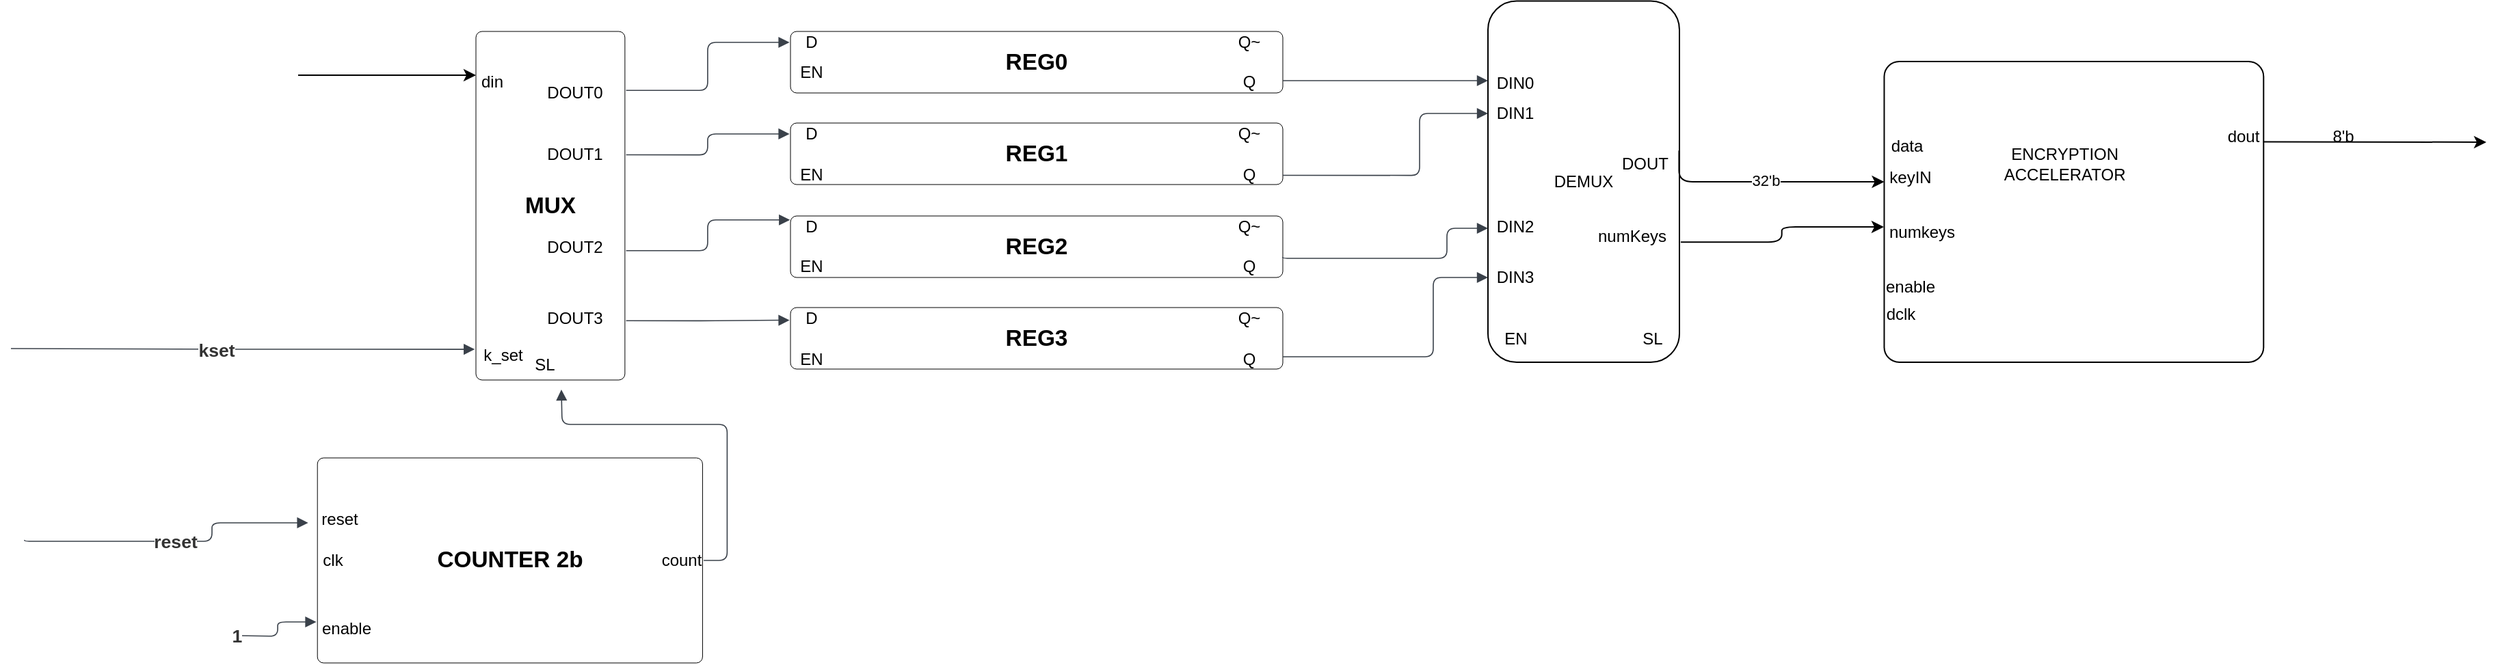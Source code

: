 <mxfile version="27.0.6">
  <diagram name="Page-1" id="urrtkji4JWvOTY4N6HRR">
    <mxGraphModel dx="570" dy="1397" grid="1" gridSize="10" guides="1" tooltips="1" connect="0" arrows="0" fold="1" page="1" pageScale="1" pageWidth="850" pageHeight="1100" math="0" shadow="0">
      <root>
        <mxCell id="0" />
        <mxCell id="1" parent="0" />
        <mxCell id="251I1K7m2LzZAqk7tfCp-191" value="DEMUX" style="rounded=1;whiteSpace=wrap;html=1;" vertex="1" parent="1">
          <mxGeometry x="1110" y="-194.25" width="140" height="264.25" as="geometry" />
        </mxCell>
        <mxCell id="251I1K7m2LzZAqk7tfCp-1" value="" style="html=1;jettySize=18;whiteSpace=wrap;fontSize=13;strokeColor=#3a414a;strokeOpacity=100;strokeWidth=0.8;rounded=1;arcSize=12;edgeStyle=orthogonalEdgeStyle;startArrow=none;endArrow=block;endFill=1;entryX=0.046;entryY=0.582;entryPerimeter=0;lucidId=OvLdYowDInc~;entryDx=0;entryDy=0;" edge="1" parent="1" target="251I1K7m2LzZAqk7tfCp-61">
          <mxGeometry width="100" height="100" relative="1" as="geometry">
            <Array as="points">
              <mxPoint x="40" y="201" />
              <mxPoint x="177" y="201" />
              <mxPoint x="177" y="187" />
            </Array>
            <mxPoint x="40" y="200" as="sourcePoint" />
            <mxPoint x="268.262" y="200.95" as="targetPoint" />
          </mxGeometry>
        </mxCell>
        <mxCell id="251I1K7m2LzZAqk7tfCp-2" value="reset" style="text;html=1;resizable=0;labelBackgroundColor=default;align=center;verticalAlign=middle;fontStyle=1;fontColor=#333333;fontSize=13.3;backgroundOutline=0;" vertex="1" parent="251I1K7m2LzZAqk7tfCp-1">
          <mxGeometry relative="1" as="geometry" />
        </mxCell>
        <mxCell id="251I1K7m2LzZAqk7tfCp-5" value="" style="html=1;jettySize=18;whiteSpace=wrap;fontSize=13;strokeColor=#3a414a;strokeOpacity=100;strokeWidth=0.8;rounded=1;arcSize=12;edgeStyle=orthogonalEdgeStyle;startArrow=none;endArrow=block;endFill=1;entryX=-0.008;entryY=0.912;entryPerimeter=0;lucidId=cKLdSEL~nKAk;" edge="1" parent="1" target="251I1K7m2LzZAqk7tfCp-11">
          <mxGeometry width="100" height="100" relative="1" as="geometry">
            <Array as="points" />
            <mxPoint x="30" y="60" as="sourcePoint" />
          </mxGeometry>
        </mxCell>
        <mxCell id="251I1K7m2LzZAqk7tfCp-6" value="kset" style="text;html=1;resizable=0;labelBackgroundColor=default;align=center;verticalAlign=middle;fontStyle=1;fontColor=#333333;fontSize=13.3;backgroundOutline=0;" vertex="1" parent="251I1K7m2LzZAqk7tfCp-5">
          <mxGeometry x="-0.118" relative="1" as="geometry" />
        </mxCell>
        <mxCell id="251I1K7m2LzZAqk7tfCp-7" value="REG3" style="html=1;overflow=block;blockSpacing=1;whiteSpace=wrap;fontSize=16.7;fontStyle=1;spacing=9;strokeOpacity=100;rounded=1;absoluteArcSize=1;arcSize=9;strokeWidth=NaN;lucidId=FLLddBHVosgl;labelBackgroundColor=default;backgroundOutline=0;" vertex="1" parent="1">
          <mxGeometry x="600" y="30" width="360" height="45" as="geometry" />
        </mxCell>
        <mxCell id="251I1K7m2LzZAqk7tfCp-8" value="REG2" style="html=1;overflow=block;blockSpacing=1;whiteSpace=wrap;fontSize=16.7;fontStyle=1;spacing=9;strokeOpacity=100;rounded=1;absoluteArcSize=1;arcSize=9;strokeWidth=NaN;lucidId=mNLd__O-n-~f;labelBackgroundColor=default;backgroundOutline=0;" vertex="1" parent="1">
          <mxGeometry x="600" y="-37" width="360" height="45" as="geometry" />
        </mxCell>
        <mxCell id="251I1K7m2LzZAqk7tfCp-9" value="REG1" style="html=1;overflow=block;blockSpacing=1;whiteSpace=wrap;fontSize=16.7;fontStyle=1;spacing=9;strokeOpacity=100;rounded=1;absoluteArcSize=1;arcSize=9;strokeWidth=NaN;lucidId=GNLdud2seOXF;labelBackgroundColor=default;backgroundOutline=0;" vertex="1" parent="1">
          <mxGeometry x="600" y="-105" width="360" height="45" as="geometry" />
        </mxCell>
        <mxCell id="251I1K7m2LzZAqk7tfCp-10" value="REG0" style="html=1;overflow=block;blockSpacing=1;whiteSpace=wrap;fontSize=16.7;fontStyle=1;spacing=9;strokeOpacity=100;rounded=1;absoluteArcSize=1;arcSize=9;strokeWidth=NaN;lucidId=GNLdRZr2UCtF;labelBackgroundColor=default;backgroundOutline=0;" vertex="1" parent="1">
          <mxGeometry x="600" y="-172" width="360" height="45" as="geometry" />
        </mxCell>
        <mxCell id="251I1K7m2LzZAqk7tfCp-12" value="" style="html=1;jettySize=18;whiteSpace=wrap;fontSize=13;strokeColor=#3a414a;strokeOpacity=100;strokeWidth=0.8;rounded=1;arcSize=12;edgeStyle=orthogonalEdgeStyle;startArrow=none;endArrow=block;endFill=1;exitX=1.008;exitY=0.169;exitPerimeter=0;entryX=-0.002;entryY=0.178;entryPerimeter=0;lucidId=mSLd.7PooqxS;labelBackgroundColor=default;backgroundOutline=0;" edge="1" parent="1" source="251I1K7m2LzZAqk7tfCp-11" target="251I1K7m2LzZAqk7tfCp-10">
          <mxGeometry width="100" height="100" relative="1" as="geometry">
            <Array as="points" />
          </mxGeometry>
        </mxCell>
        <mxCell id="251I1K7m2LzZAqk7tfCp-13" value="" style="html=1;jettySize=18;whiteSpace=wrap;fontSize=13;strokeColor=#3a414a;strokeOpacity=100;strokeWidth=0.8;rounded=1;arcSize=12;edgeStyle=orthogonalEdgeStyle;startArrow=none;endArrow=block;endFill=1;exitX=1.008;exitY=0.354;exitPerimeter=0;entryX=-0.002;entryY=0.177;entryPerimeter=0;lucidId=rSLdIQNQOYaJ;labelBackgroundColor=default;backgroundOutline=0;" edge="1" parent="1" source="251I1K7m2LzZAqk7tfCp-11" target="251I1K7m2LzZAqk7tfCp-9">
          <mxGeometry width="100" height="100" relative="1" as="geometry">
            <Array as="points" />
          </mxGeometry>
        </mxCell>
        <mxCell id="251I1K7m2LzZAqk7tfCp-14" value="" style="html=1;jettySize=18;whiteSpace=wrap;fontSize=13;strokeColor=#3a414a;strokeOpacity=100;strokeWidth=0.8;rounded=1;arcSize=12;edgeStyle=orthogonalEdgeStyle;startArrow=none;endArrow=block;endFill=1;exitX=1.008;exitY=0.629;exitPerimeter=0;entryX=-0.001;entryY=0.064;entryPerimeter=0;lucidId=uSLdpPiglSg_;labelBackgroundColor=default;backgroundOutline=0;" edge="1" parent="1" source="251I1K7m2LzZAqk7tfCp-11" target="251I1K7m2LzZAqk7tfCp-8">
          <mxGeometry width="100" height="100" relative="1" as="geometry">
            <Array as="points" />
          </mxGeometry>
        </mxCell>
        <mxCell id="251I1K7m2LzZAqk7tfCp-15" value="" style="html=1;jettySize=18;whiteSpace=wrap;fontSize=13;strokeColor=#3a414a;strokeOpacity=100;strokeWidth=0.8;rounded=1;arcSize=12;edgeStyle=orthogonalEdgeStyle;startArrow=none;endArrow=block;endFill=1;exitX=1.008;exitY=0.83;exitPerimeter=0;entryX=-0.002;entryY=0.205;entryPerimeter=0;lucidId=zSLdqTJetr7H;labelBackgroundColor=default;backgroundOutline=0;" edge="1" parent="1" source="251I1K7m2LzZAqk7tfCp-11" target="251I1K7m2LzZAqk7tfCp-7">
          <mxGeometry width="100" height="100" relative="1" as="geometry">
            <Array as="points" />
          </mxGeometry>
        </mxCell>
        <mxCell id="251I1K7m2LzZAqk7tfCp-16" value="" style="html=1;jettySize=18;whiteSpace=wrap;fontSize=13;strokeColor=#3a414a;strokeOpacity=100;strokeWidth=0.8;rounded=1;arcSize=12;edgeStyle=orthogonalEdgeStyle;startArrow=none;endArrow=block;endFill=1;exitX=1.003;exitY=0.5;exitPerimeter=0;entryX=0.486;entryY=1;entryPerimeter=0;lucidId=i0Ld6Wbi1Gho;labelBackgroundColor=default;backgroundOutline=0;" edge="1" parent="1" source="251I1K7m2LzZAqk7tfCp-57">
          <mxGeometry width="100" height="100" relative="1" as="geometry">
            <Array as="points" />
            <mxPoint x="432.48" y="90" as="targetPoint" />
          </mxGeometry>
        </mxCell>
        <mxCell id="251I1K7m2LzZAqk7tfCp-18" value="" style="html=1;jettySize=18;whiteSpace=wrap;fontSize=13;strokeColor=#3a414a;strokeOpacity=100;strokeWidth=0.8;rounded=1;arcSize=12;edgeStyle=orthogonalEdgeStyle;startArrow=none;endArrow=block;endFill=1;entryX=-0.003;entryY=0.8;entryPerimeter=0;lucidId=f6LdqWKO.khi;labelBackgroundColor=default;backgroundOutline=0;" edge="1" parent="1" target="251I1K7m2LzZAqk7tfCp-57">
          <mxGeometry width="100" height="100" relative="1" as="geometry">
            <Array as="points" />
            <mxPoint x="195" y="270" as="sourcePoint" />
          </mxGeometry>
        </mxCell>
        <mxCell id="251I1K7m2LzZAqk7tfCp-19" value="1" style="text;html=1;resizable=0;labelBackgroundColor=default;align=center;verticalAlign=middle;fontStyle=1;fontColor=#333333;fontSize=13.3;backgroundOutline=0;" vertex="1" parent="251I1K7m2LzZAqk7tfCp-18">
          <mxGeometry x="-1" relative="1" as="geometry" />
        </mxCell>
        <mxCell id="251I1K7m2LzZAqk7tfCp-22" value="" style="html=1;jettySize=18;whiteSpace=wrap;fontSize=13;strokeColor=#3a414a;strokeOpacity=100;strokeWidth=0.8;rounded=1;arcSize=12;edgeStyle=orthogonalEdgeStyle;startArrow=none;endArrow=block;endFill=1;exitX=1;exitY=0.8;exitPerimeter=0;entryX=0;entryY=0.15;entryPerimeter=0;lucidId=g8LdxT.XxYLB;labelBackgroundColor=default;backgroundOutline=0;" edge="1" parent="1" source="251I1K7m2LzZAqk7tfCp-10">
          <mxGeometry width="100" height="100" relative="1" as="geometry">
            <Array as="points" />
            <mxPoint x="1110" y="-136.0" as="targetPoint" />
          </mxGeometry>
        </mxCell>
        <mxCell id="251I1K7m2LzZAqk7tfCp-23" value="" style="html=1;jettySize=18;whiteSpace=wrap;fontSize=13;strokeColor=#3a414a;strokeOpacity=100;strokeWidth=0.8;rounded=1;arcSize=12;edgeStyle=orthogonalEdgeStyle;startArrow=none;endArrow=block;endFill=1;exitX=1;exitY=0.85;exitPerimeter=0;entryX=0;entryY=0.25;entryPerimeter=0;lucidId=n8LdPCZFP1QI;labelBackgroundColor=default;backgroundOutline=0;" edge="1" parent="1" source="251I1K7m2LzZAqk7tfCp-9">
          <mxGeometry width="100" height="100" relative="1" as="geometry">
            <Array as="points">
              <mxPoint x="1060" y="-67" />
              <mxPoint x="1060" y="-112" />
            </Array>
            <mxPoint x="1110" y="-112" as="targetPoint" />
          </mxGeometry>
        </mxCell>
        <mxCell id="251I1K7m2LzZAqk7tfCp-24" value="" style="html=1;jettySize=18;whiteSpace=wrap;fontSize=13;strokeColor=#3a414a;strokeOpacity=100;strokeWidth=0.8;rounded=1;arcSize=12;edgeStyle=orthogonalEdgeStyle;startArrow=none;endArrow=block;endFill=1;exitX=0.75;exitY=1;exitPerimeter=0;entryX=0;entryY=0.6;entryPerimeter=0;lucidId=v8LdTIve7.oD;labelBackgroundColor=default;backgroundOutline=0;" edge="1" parent="1">
          <mxGeometry width="100" height="100" relative="1" as="geometry">
            <Array as="points">
              <mxPoint x="960" y="-6" />
              <mxPoint x="1080" y="-6" />
              <mxPoint x="1080" y="-28" />
            </Array>
            <mxPoint x="960" y="-7" as="sourcePoint" />
            <mxPoint x="1110" y="-28" as="targetPoint" />
          </mxGeometry>
        </mxCell>
        <mxCell id="251I1K7m2LzZAqk7tfCp-25" value="" style="html=1;jettySize=18;whiteSpace=wrap;fontSize=13;strokeColor=#3a414a;strokeOpacity=100;strokeWidth=0.8;rounded=1;arcSize=12;edgeStyle=orthogonalEdgeStyle;startArrow=none;endArrow=block;endFill=1;exitX=1;exitY=0.8;exitPerimeter=0;entryX=0;entryY=0.75;entryPerimeter=0;lucidId=H8Ldb3GeGKN9;labelBackgroundColor=default;backgroundOutline=0;" edge="1" parent="1" source="251I1K7m2LzZAqk7tfCp-7">
          <mxGeometry width="100" height="100" relative="1" as="geometry">
            <Array as="points">
              <mxPoint x="1070" y="66" />
              <mxPoint x="1070" y="8" />
            </Array>
            <mxPoint x="1110" y="8" as="targetPoint" />
          </mxGeometry>
        </mxCell>
        <mxCell id="251I1K7m2LzZAqk7tfCp-26" value="DIN1" style="text;html=1;align=center;verticalAlign=middle;whiteSpace=wrap;rounded=0;" vertex="1" parent="1">
          <mxGeometry x="1100" y="-127" width="60" height="30" as="geometry" />
        </mxCell>
        <mxCell id="251I1K7m2LzZAqk7tfCp-27" value="DIN0" style="text;html=1;align=center;verticalAlign=middle;whiteSpace=wrap;rounded=0;" vertex="1" parent="1">
          <mxGeometry x="1100" y="-149.5" width="60" height="30" as="geometry" />
        </mxCell>
        <mxCell id="251I1K7m2LzZAqk7tfCp-28" value="DOUT" style="text;html=1;align=center;verticalAlign=middle;whiteSpace=wrap;rounded=0;" vertex="1" parent="1">
          <mxGeometry x="1200" y="-90" width="50" height="30" as="geometry" />
        </mxCell>
        <mxCell id="251I1K7m2LzZAqk7tfCp-29" value="DIN2&lt;div&gt;&lt;br&gt;&lt;/div&gt;" style="text;html=1;align=center;verticalAlign=middle;whiteSpace=wrap;rounded=0;" vertex="1" parent="1">
          <mxGeometry x="1100" y="-37" width="60" height="30" as="geometry" />
        </mxCell>
        <mxCell id="251I1K7m2LzZAqk7tfCp-30" value="DIN3" style="text;html=1;align=center;verticalAlign=middle;whiteSpace=wrap;rounded=0;" vertex="1" parent="1">
          <mxGeometry x="1100" y="-7" width="60" height="30" as="geometry" />
        </mxCell>
        <mxCell id="251I1K7m2LzZAqk7tfCp-31" value="EN" style="text;html=1;align=center;verticalAlign=middle;resizable=0;points=[];autosize=1;strokeColor=none;fillColor=none;" vertex="1" parent="1">
          <mxGeometry x="1110" y="38" width="40" height="30" as="geometry" />
        </mxCell>
        <mxCell id="251I1K7m2LzZAqk7tfCp-32" value="SL" style="text;html=1;align=center;verticalAlign=middle;resizable=0;points=[];autosize=1;strokeColor=none;fillColor=none;" vertex="1" parent="1">
          <mxGeometry x="1210" y="37.5" width="40" height="30" as="geometry" />
        </mxCell>
        <mxCell id="251I1K7m2LzZAqk7tfCp-34" value="Q" style="text;html=1;align=center;verticalAlign=middle;resizable=0;points=[];autosize=1;strokeColor=none;fillColor=none;" vertex="1" parent="1">
          <mxGeometry x="920" y="-150" width="30" height="30" as="geometry" />
        </mxCell>
        <mxCell id="251I1K7m2LzZAqk7tfCp-35" value="Q" style="text;html=1;align=center;verticalAlign=middle;resizable=0;points=[];autosize=1;strokeColor=none;fillColor=none;" vertex="1" parent="1">
          <mxGeometry x="920" y="-82" width="30" height="30" as="geometry" />
        </mxCell>
        <mxCell id="251I1K7m2LzZAqk7tfCp-36" value="Q" style="text;html=1;align=center;verticalAlign=middle;resizable=0;points=[];autosize=1;strokeColor=none;fillColor=none;" vertex="1" parent="1">
          <mxGeometry x="920" y="-15" width="30" height="30" as="geometry" />
        </mxCell>
        <mxCell id="251I1K7m2LzZAqk7tfCp-37" value="Q" style="text;html=1;align=center;verticalAlign=middle;resizable=0;points=[];autosize=1;strokeColor=none;fillColor=none;" vertex="1" parent="1">
          <mxGeometry x="920" y="53" width="30" height="30" as="geometry" />
        </mxCell>
        <mxCell id="251I1K7m2LzZAqk7tfCp-38" value="Q~" style="text;html=1;align=center;verticalAlign=middle;resizable=0;points=[];autosize=1;strokeColor=none;fillColor=none;" vertex="1" parent="1">
          <mxGeometry x="915" y="-179.5" width="40" height="30" as="geometry" />
        </mxCell>
        <mxCell id="251I1K7m2LzZAqk7tfCp-39" value="Q~" style="text;html=1;align=center;verticalAlign=middle;resizable=0;points=[];autosize=1;strokeColor=none;fillColor=none;" vertex="1" parent="1">
          <mxGeometry x="915" y="-112.5" width="40" height="30" as="geometry" />
        </mxCell>
        <mxCell id="251I1K7m2LzZAqk7tfCp-40" value="Q~" style="text;html=1;align=center;verticalAlign=middle;resizable=0;points=[];autosize=1;strokeColor=none;fillColor=none;" vertex="1" parent="1">
          <mxGeometry x="915" y="-44.5" width="40" height="30" as="geometry" />
        </mxCell>
        <mxCell id="251I1K7m2LzZAqk7tfCp-41" value="Q~" style="text;html=1;align=center;verticalAlign=middle;resizable=0;points=[];autosize=1;strokeColor=none;fillColor=none;" vertex="1" parent="1">
          <mxGeometry x="915" y="23" width="40" height="30" as="geometry" />
        </mxCell>
        <mxCell id="251I1K7m2LzZAqk7tfCp-42" value="D" style="text;html=1;align=center;verticalAlign=middle;resizable=0;points=[];autosize=1;strokeColor=none;fillColor=none;" vertex="1" parent="1">
          <mxGeometry x="600" y="-179.5" width="30" height="30" as="geometry" />
        </mxCell>
        <mxCell id="251I1K7m2LzZAqk7tfCp-43" value="D" style="text;html=1;align=center;verticalAlign=middle;resizable=0;points=[];autosize=1;strokeColor=none;fillColor=none;" vertex="1" parent="1">
          <mxGeometry x="600" y="-112" width="30" height="30" as="geometry" />
        </mxCell>
        <mxCell id="251I1K7m2LzZAqk7tfCp-44" value="D" style="text;html=1;align=center;verticalAlign=middle;resizable=0;points=[];autosize=1;strokeColor=none;fillColor=none;" vertex="1" parent="1">
          <mxGeometry x="600" y="-44.5" width="30" height="30" as="geometry" />
        </mxCell>
        <mxCell id="251I1K7m2LzZAqk7tfCp-45" value="D" style="text;html=1;align=center;verticalAlign=middle;resizable=0;points=[];autosize=1;strokeColor=none;fillColor=none;" vertex="1" parent="1">
          <mxGeometry x="600" y="23" width="30" height="30" as="geometry" />
        </mxCell>
        <mxCell id="251I1K7m2LzZAqk7tfCp-46" value="EN" style="text;html=1;align=center;verticalAlign=middle;resizable=0;points=[];autosize=1;strokeColor=none;fillColor=none;" vertex="1" parent="1">
          <mxGeometry x="595" y="-82.5" width="40" height="30" as="geometry" />
        </mxCell>
        <mxCell id="251I1K7m2LzZAqk7tfCp-47" value="EN" style="text;html=1;align=center;verticalAlign=middle;resizable=0;points=[];autosize=1;strokeColor=none;fillColor=none;" vertex="1" parent="1">
          <mxGeometry x="595" y="-15" width="40" height="30" as="geometry" />
        </mxCell>
        <mxCell id="251I1K7m2LzZAqk7tfCp-48" value="EN" style="text;html=1;align=center;verticalAlign=middle;resizable=0;points=[];autosize=1;strokeColor=none;fillColor=none;" vertex="1" parent="1">
          <mxGeometry x="595" y="53" width="40" height="30" as="geometry" />
        </mxCell>
        <mxCell id="251I1K7m2LzZAqk7tfCp-53" value="EN" style="text;html=1;align=center;verticalAlign=middle;resizable=0;points=[];autosize=1;strokeColor=none;fillColor=none;" vertex="1" parent="1">
          <mxGeometry x="595" y="-157" width="40" height="30" as="geometry" />
        </mxCell>
        <mxCell id="251I1K7m2LzZAqk7tfCp-55" value="" style="group" vertex="1" connectable="0" parent="1">
          <mxGeometry x="180" y="140" width="415" height="150" as="geometry" />
        </mxCell>
        <mxCell id="251I1K7m2LzZAqk7tfCp-56" value="" style="group;dropTarget=0;pointerEvents=0;labelBackgroundColor=default;backgroundOutline=0;strokeColor=none;" vertex="1" parent="251I1K7m2LzZAqk7tfCp-55">
          <mxGeometry width="415" height="150" as="geometry" />
        </mxCell>
        <mxCell id="251I1K7m2LzZAqk7tfCp-57" value="COUNTER 2b" style="html=1;overflow=block;blockSpacing=1;whiteSpace=wrap;fontSize=16.7;fontStyle=1;spacing=9;strokeOpacity=100;rounded=1;absoluteArcSize=1;arcSize=9;strokeWidth=NaN;lucidId=3XLdvuZ0P4GO;labelBackgroundColor=default;backgroundOutline=0;" vertex="1" parent="251I1K7m2LzZAqk7tfCp-56">
          <mxGeometry x="74.107" width="281.607" height="150" as="geometry" />
        </mxCell>
        <mxCell id="251I1K7m2LzZAqk7tfCp-58" value="count" style="text;html=1;align=center;verticalAlign=middle;resizable=0;points=[];autosize=1;strokeColor=none;fillColor=none;" vertex="1" parent="251I1K7m2LzZAqk7tfCp-55">
          <mxGeometry x="315" y="60" width="50" height="30" as="geometry" />
        </mxCell>
        <mxCell id="251I1K7m2LzZAqk7tfCp-59" value="enable" style="text;html=1;align=center;verticalAlign=middle;resizable=0;points=[];autosize=1;strokeColor=none;fillColor=none;" vertex="1" parent="251I1K7m2LzZAqk7tfCp-55">
          <mxGeometry x="65" y="110" width="60" height="30" as="geometry" />
        </mxCell>
        <mxCell id="251I1K7m2LzZAqk7tfCp-60" value="clk" style="text;html=1;align=center;verticalAlign=middle;resizable=0;points=[];autosize=1;strokeColor=none;fillColor=none;" vertex="1" parent="251I1K7m2LzZAqk7tfCp-55">
          <mxGeometry x="65" y="60" width="40" height="30" as="geometry" />
        </mxCell>
        <mxCell id="251I1K7m2LzZAqk7tfCp-61" value="reset" style="text;html=1;align=center;verticalAlign=middle;resizable=0;points=[];autosize=1;strokeColor=none;fillColor=none;" vertex="1" parent="251I1K7m2LzZAqk7tfCp-55">
          <mxGeometry x="65" y="30" width="50" height="30" as="geometry" />
        </mxCell>
        <mxCell id="251I1K7m2LzZAqk7tfCp-183" value="" style="group" vertex="1" connectable="0" parent="1">
          <mxGeometry x="1390" y="-150" width="365" height="220" as="geometry" />
        </mxCell>
        <mxCell id="251I1K7m2LzZAqk7tfCp-81" value="" style="rounded=1;whiteSpace=wrap;html=1;arcSize=5;" vertex="1" parent="251I1K7m2LzZAqk7tfCp-183">
          <mxGeometry x="9.733" width="277.4" height="220" as="geometry" />
        </mxCell>
        <mxCell id="251I1K7m2LzZAqk7tfCp-82" value="ENCRYPTION&amp;nbsp;&lt;div&gt;ACCELERATOR&amp;nbsp;&lt;/div&gt;" style="text;html=1;align=center;verticalAlign=middle;whiteSpace=wrap;rounded=0;" vertex="1" parent="251I1K7m2LzZAqk7tfCp-183">
          <mxGeometry x="85.167" y="60" width="116.8" height="30" as="geometry" />
        </mxCell>
        <mxCell id="251I1K7m2LzZAqk7tfCp-83" value="&lt;div&gt;dout&lt;/div&gt;" style="text;html=1;align=center;verticalAlign=middle;whiteSpace=wrap;rounded=0;" vertex="1" parent="251I1K7m2LzZAqk7tfCp-183">
          <mxGeometry x="262.8" y="40" width="19.467" height="30" as="geometry" />
        </mxCell>
        <mxCell id="251I1K7m2LzZAqk7tfCp-87" value="8&#39;b" style="text;html=1;align=center;verticalAlign=middle;resizable=0;points=[];autosize=1;strokeColor=none;fillColor=none;" vertex="1" parent="251I1K7m2LzZAqk7tfCp-183">
          <mxGeometry x="324.997" y="40" width="40" height="30" as="geometry" />
        </mxCell>
        <mxCell id="251I1K7m2LzZAqk7tfCp-88" value="keyIN" style="text;html=1;align=center;verticalAlign=middle;whiteSpace=wrap;rounded=0;" vertex="1" parent="251I1K7m2LzZAqk7tfCp-183">
          <mxGeometry y="70" width="58.4" height="30" as="geometry" />
        </mxCell>
        <mxCell id="251I1K7m2LzZAqk7tfCp-89" value="dclk" style="text;html=1;align=center;verticalAlign=middle;whiteSpace=wrap;rounded=0;" vertex="1" parent="251I1K7m2LzZAqk7tfCp-183">
          <mxGeometry x="-7.3" y="170" width="58.4" height="30" as="geometry" />
        </mxCell>
        <mxCell id="251I1K7m2LzZAqk7tfCp-90" value="enable" style="text;html=1;align=center;verticalAlign=middle;whiteSpace=wrap;rounded=0;" vertex="1" parent="251I1K7m2LzZAqk7tfCp-183">
          <mxGeometry x="2.433" y="150" width="53.533" height="30" as="geometry" />
        </mxCell>
        <mxCell id="251I1K7m2LzZAqk7tfCp-91" value="data" style="text;html=1;align=center;verticalAlign=middle;whiteSpace=wrap;rounded=0;" vertex="1" parent="251I1K7m2LzZAqk7tfCp-183">
          <mxGeometry x="2.433" y="47" width="48.667" height="30" as="geometry" />
        </mxCell>
        <mxCell id="251I1K7m2LzZAqk7tfCp-203" value="" style="endArrow=classic;html=1;rounded=1;exitX=0.996;exitY=0.427;exitDx=0;exitDy=0;exitPerimeter=0;entryX=0.147;entryY=-0.183;entryDx=0;entryDy=0;entryPerimeter=0;curved=0;" edge="1" parent="251I1K7m2LzZAqk7tfCp-183" source="251I1K7m2LzZAqk7tfCp-28">
          <mxGeometry width="50" height="50" relative="1" as="geometry">
            <mxPoint x="-160.39" y="62.37" as="sourcePoint" />
            <mxPoint x="9.733" y="88.01" as="targetPoint" />
            <Array as="points">
              <mxPoint x="-140.29" y="62" />
              <mxPoint x="-140.29" y="88" />
            </Array>
          </mxGeometry>
        </mxCell>
        <mxCell id="251I1K7m2LzZAqk7tfCp-207" value="32&#39;b" style="edgeLabel;html=1;align=center;verticalAlign=middle;resizable=0;points=[];" vertex="1" connectable="0" parent="251I1K7m2LzZAqk7tfCp-203">
          <mxGeometry x="0.072" y="1" relative="1" as="geometry">
            <mxPoint as="offset" />
          </mxGeometry>
        </mxCell>
        <mxCell id="251I1K7m2LzZAqk7tfCp-189" value="numkeys" style="text;html=1;align=center;verticalAlign=middle;resizable=0;points=[];autosize=1;strokeColor=none;fillColor=none;" vertex="1" parent="251I1K7m2LzZAqk7tfCp-183">
          <mxGeometry x="1.503" y="110" width="70" height="30" as="geometry" />
        </mxCell>
        <mxCell id="251I1K7m2LzZAqk7tfCp-188" value="numKeys" style="text;html=1;align=center;verticalAlign=middle;resizable=0;points=[];autosize=1;strokeColor=none;fillColor=none;" vertex="1" parent="1">
          <mxGeometry x="1180" y="-37" width="70" height="30" as="geometry" />
        </mxCell>
        <mxCell id="251I1K7m2LzZAqk7tfCp-198" value="" style="group" vertex="1" connectable="0" parent="1">
          <mxGeometry x="370" y="-172" width="115" height="259" as="geometry" />
        </mxCell>
        <mxCell id="251I1K7m2LzZAqk7tfCp-11" value="MUX" style="html=1;overflow=block;blockSpacing=1;whiteSpace=wrap;fontSize=16.7;fontStyle=1;spacing=9;strokeOpacity=100;rounded=1;absoluteArcSize=1;arcSize=9;strokeWidth=NaN;lucidId=lQLd06~Ne0T7;labelBackgroundColor=default;backgroundOutline=0;movable=0;resizable=0;rotatable=0;deletable=0;editable=0;locked=1;connectable=0;" vertex="1" parent="251I1K7m2LzZAqk7tfCp-198">
          <mxGeometry width="108.947" height="255" as="geometry" />
        </mxCell>
        <mxCell id="251I1K7m2LzZAqk7tfCp-49" value="DOUT0" style="text;html=1;align=center;verticalAlign=middle;resizable=0;points=[];autosize=1;strokeColor=none;fillColor=none;" vertex="1" parent="251I1K7m2LzZAqk7tfCp-198">
          <mxGeometry x="42.368" y="29.5" width="60" height="30" as="geometry" />
        </mxCell>
        <mxCell id="251I1K7m2LzZAqk7tfCp-50" value="DOUT1" style="text;html=1;align=center;verticalAlign=middle;resizable=0;points=[];autosize=1;strokeColor=none;fillColor=none;" vertex="1" parent="251I1K7m2LzZAqk7tfCp-198">
          <mxGeometry x="42.368" y="74.5" width="60" height="30" as="geometry" />
        </mxCell>
        <mxCell id="251I1K7m2LzZAqk7tfCp-51" value="DOUT2" style="text;html=1;align=center;verticalAlign=middle;resizable=0;points=[];autosize=1;strokeColor=none;fillColor=none;" vertex="1" parent="251I1K7m2LzZAqk7tfCp-198">
          <mxGeometry x="42.368" y="142.5" width="60" height="30" as="geometry" />
        </mxCell>
        <mxCell id="251I1K7m2LzZAqk7tfCp-52" value="DOUT3" style="text;html=1;align=center;verticalAlign=middle;resizable=0;points=[];autosize=1;strokeColor=none;fillColor=none;" vertex="1" parent="251I1K7m2LzZAqk7tfCp-198">
          <mxGeometry x="42.368" y="195" width="60" height="30" as="geometry" />
        </mxCell>
        <mxCell id="251I1K7m2LzZAqk7tfCp-54" value="SL" style="text;html=1;align=center;verticalAlign=middle;resizable=0;points=[];autosize=1;strokeColor=none;fillColor=none;" vertex="1" parent="251I1K7m2LzZAqk7tfCp-198">
          <mxGeometry x="30.263" y="229" width="40" height="30" as="geometry" />
        </mxCell>
        <mxCell id="251I1K7m2LzZAqk7tfCp-199" value="din" style="text;html=1;align=center;verticalAlign=middle;whiteSpace=wrap;rounded=0;movable=0;resizable=0;rotatable=0;deletable=0;editable=0;locked=1;connectable=0;" vertex="1" parent="251I1K7m2LzZAqk7tfCp-198">
          <mxGeometry x="-17.63" y="22" width="60" height="30" as="geometry" />
        </mxCell>
        <mxCell id="251I1K7m2LzZAqk7tfCp-200" value="k_set" style="text;html=1;align=center;verticalAlign=middle;whiteSpace=wrap;rounded=0;movable=0;resizable=0;rotatable=0;deletable=0;editable=0;locked=1;connectable=0;" vertex="1" parent="251I1K7m2LzZAqk7tfCp-198">
          <mxGeometry x="-10" y="222" width="60" height="30" as="geometry" />
        </mxCell>
        <mxCell id="251I1K7m2LzZAqk7tfCp-201" value="" style="endArrow=classic;html=1;rounded=0;" edge="1" parent="1">
          <mxGeometry width="50" height="50" relative="1" as="geometry">
            <mxPoint x="240" y="-140" as="sourcePoint" />
            <mxPoint x="370" y="-140" as="targetPoint" />
          </mxGeometry>
        </mxCell>
        <mxCell id="251I1K7m2LzZAqk7tfCp-192" value="" style="edgeStyle=orthogonalEdgeStyle;rounded=1;orthogonalLoop=1;jettySize=auto;html=1;curved=0;exitX=1.014;exitY=0.636;exitDx=0;exitDy=0;exitPerimeter=0;entryX=-0.001;entryY=0.55;entryDx=0;entryDy=0;entryPerimeter=0;" edge="1" parent="1" source="251I1K7m2LzZAqk7tfCp-188" target="251I1K7m2LzZAqk7tfCp-81">
          <mxGeometry relative="1" as="geometry">
            <mxPoint x="1247.1" y="-32" as="sourcePoint" />
            <mxPoint x="1399.533" y="-40" as="targetPoint" />
          </mxGeometry>
        </mxCell>
        <mxCell id="251I1K7m2LzZAqk7tfCp-206" value="" style="endArrow=classic;html=1;rounded=0;exitX=0.999;exitY=0.267;exitDx=0;exitDy=0;exitPerimeter=0;" edge="1" parent="1" source="251I1K7m2LzZAqk7tfCp-81">
          <mxGeometry width="50" height="50" relative="1" as="geometry">
            <mxPoint x="1540" as="sourcePoint" />
            <mxPoint x="1840" y="-91" as="targetPoint" />
          </mxGeometry>
        </mxCell>
      </root>
    </mxGraphModel>
  </diagram>
</mxfile>
